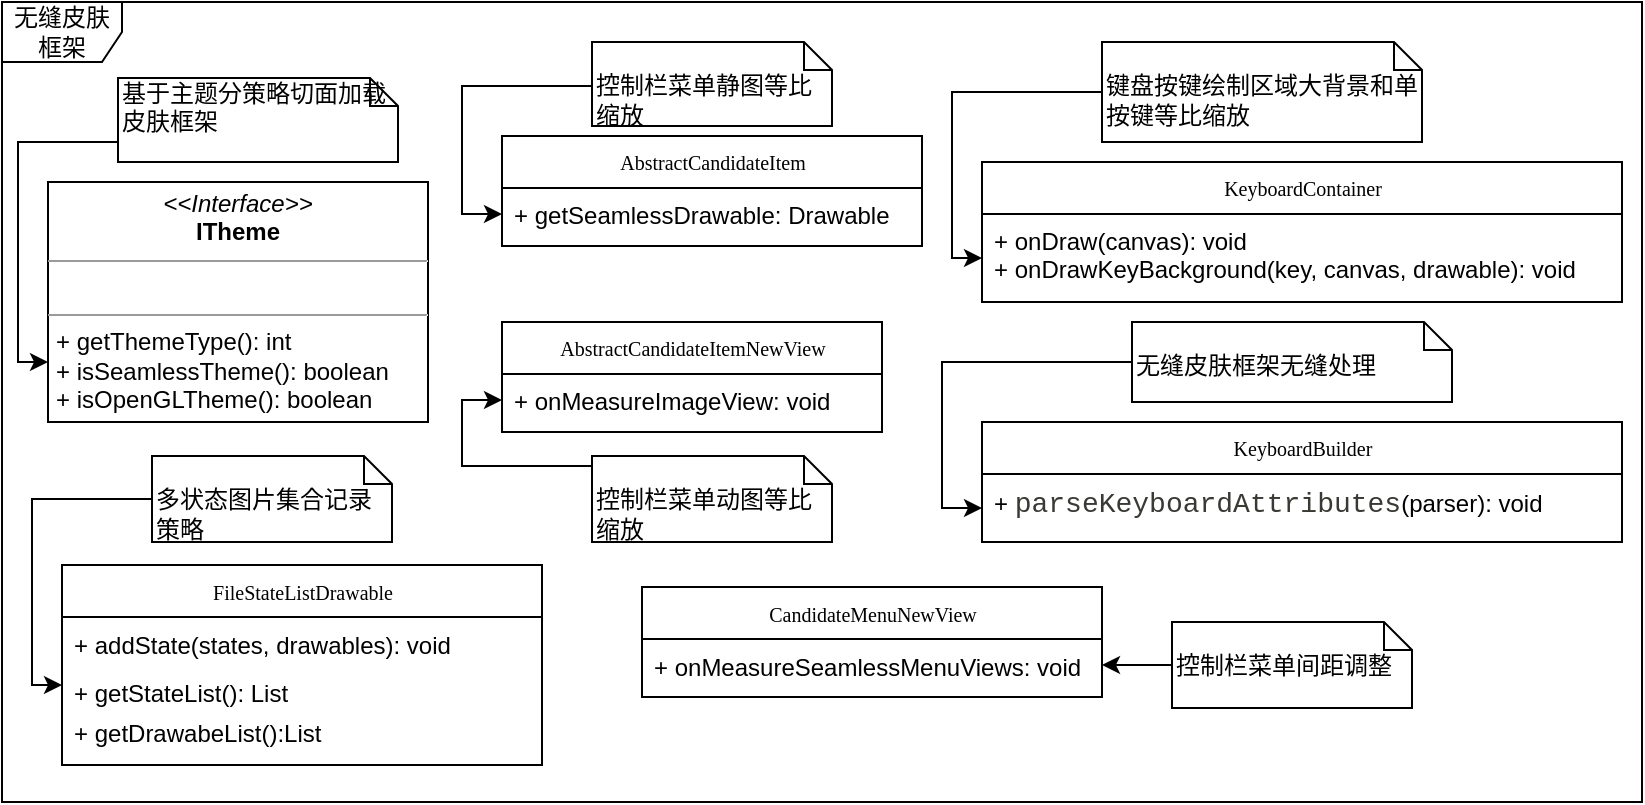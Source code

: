 <mxfile version="13.3.5" type="github">
  <diagram name="Page-1" id="c4acf3e9-155e-7222-9cf6-157b1a14988f">
    <mxGraphModel dx="1426" dy="842" grid="1" gridSize="10" guides="1" tooltips="1" connect="1" arrows="1" fold="1" page="1" pageScale="1" pageWidth="850" pageHeight="1100" background="#ffffff" math="0" shadow="0">
      <root>
        <mxCell id="0" />
        <mxCell id="1" parent="0" />
        <mxCell id="ClyugZo0dQLhauv9Fx6M-1" value="无缝皮肤框架" style="shape=umlFrame;whiteSpace=wrap;html=1;" vertex="1" parent="1">
          <mxGeometry x="15" y="20" width="820" height="400" as="geometry" />
        </mxCell>
        <mxCell id="ClyugZo0dQLhauv9Fx6M-2" value="&lt;p style=&quot;margin: 0px ; margin-top: 4px ; text-align: center&quot;&gt;&lt;i&gt;&amp;lt;&amp;lt;Interface&amp;gt;&amp;gt;&lt;/i&gt;&lt;br&gt;&lt;b&gt;ITheme&lt;/b&gt;&lt;/p&gt;&lt;hr size=&quot;1&quot;&gt;&lt;p style=&quot;margin: 0px ; margin-left: 4px&quot;&gt;&lt;br&gt;&lt;/p&gt;&lt;hr size=&quot;1&quot;&gt;&lt;p style=&quot;margin: 0px ; margin-left: 4px&quot;&gt;+ getThemeType(): int&lt;br&gt;+ isSeamlessTheme(): boolean&lt;/p&gt;&lt;p style=&quot;margin: 0px ; margin-left: 4px&quot;&gt;+&amp;nbsp;isOpenGLTheme(): boolean&lt;/p&gt;" style="verticalAlign=top;align=left;overflow=fill;fontSize=12;fontFamily=Helvetica;html=1;rounded=0;shadow=0;comic=0;labelBackgroundColor=none;strokeWidth=1" vertex="1" parent="1">
          <mxGeometry x="38" y="110" width="190" height="120" as="geometry" />
        </mxCell>
        <mxCell id="ClyugZo0dQLhauv9Fx6M-3" value="AbstractCandidateItemNewView" style="swimlane;html=1;fontStyle=0;childLayout=stackLayout;horizontal=1;startSize=26;fillColor=none;horizontalStack=0;resizeParent=1;resizeLast=0;collapsible=1;marginBottom=0;swimlaneFillColor=#ffffff;rounded=0;shadow=0;comic=0;labelBackgroundColor=none;strokeWidth=1;fontFamily=Verdana;fontSize=10;align=center;" vertex="1" parent="1">
          <mxGeometry x="265" y="180" width="190" height="55" as="geometry" />
        </mxCell>
        <mxCell id="ClyugZo0dQLhauv9Fx6M-4" value="+ onMeasureImageView: void" style="text;html=1;strokeColor=none;fillColor=none;align=left;verticalAlign=top;spacingLeft=4;spacingRight=4;whiteSpace=wrap;overflow=hidden;rotatable=0;points=[[0,0.5],[1,0.5]];portConstraint=eastwest;" vertex="1" parent="ClyugZo0dQLhauv9Fx6M-3">
          <mxGeometry y="26" width="190" height="26" as="geometry" />
        </mxCell>
        <mxCell id="ClyugZo0dQLhauv9Fx6M-9" value="CandidateMenuNewView" style="swimlane;html=1;fontStyle=0;childLayout=stackLayout;horizontal=1;startSize=26;fillColor=none;horizontalStack=0;resizeParent=1;resizeLast=0;collapsible=1;marginBottom=0;swimlaneFillColor=#ffffff;rounded=0;shadow=0;comic=0;labelBackgroundColor=none;strokeWidth=1;fontFamily=Verdana;fontSize=10;align=center;" vertex="1" parent="1">
          <mxGeometry x="335" y="312.5" width="230" height="55" as="geometry" />
        </mxCell>
        <mxCell id="ClyugZo0dQLhauv9Fx6M-10" value="+ onMeasureSeamlessMenuViews: void" style="text;html=1;strokeColor=none;fillColor=none;align=left;verticalAlign=top;spacingLeft=4;spacingRight=4;whiteSpace=wrap;overflow=hidden;rotatable=0;points=[[0,0.5],[1,0.5]];portConstraint=eastwest;" vertex="1" parent="ClyugZo0dQLhauv9Fx6M-9">
          <mxGeometry y="26" width="230" height="26" as="geometry" />
        </mxCell>
        <mxCell id="ClyugZo0dQLhauv9Fx6M-28" style="edgeStyle=orthogonalEdgeStyle;rounded=0;orthogonalLoop=1;jettySize=auto;html=1;entryX=1;entryY=0.5;entryDx=0;entryDy=0;" edge="1" parent="1" source="ClyugZo0dQLhauv9Fx6M-27" target="ClyugZo0dQLhauv9Fx6M-10">
          <mxGeometry relative="1" as="geometry" />
        </mxCell>
        <mxCell id="ClyugZo0dQLhauv9Fx6M-27" value="&lt;br&gt;控制栏菜单间距调整" style="shape=note;whiteSpace=wrap;html=1;size=14;verticalAlign=top;align=left;spacingTop=-6;" vertex="1" parent="1">
          <mxGeometry x="600" y="330" width="120" height="43" as="geometry" />
        </mxCell>
        <mxCell id="ClyugZo0dQLhauv9Fx6M-31" style="edgeStyle=orthogonalEdgeStyle;rounded=0;orthogonalLoop=1;jettySize=auto;html=1;entryX=0;entryY=0.5;entryDx=0;entryDy=0;" edge="1" parent="1" source="ClyugZo0dQLhauv9Fx6M-29" target="ClyugZo0dQLhauv9Fx6M-16">
          <mxGeometry relative="1" as="geometry">
            <Array as="points">
              <mxPoint x="245" y="62" />
              <mxPoint x="245" y="126" />
            </Array>
          </mxGeometry>
        </mxCell>
        <mxCell id="ClyugZo0dQLhauv9Fx6M-29" value="&lt;br&gt;控制栏菜单静图等比缩放" style="shape=note;whiteSpace=wrap;html=1;size=14;verticalAlign=top;align=left;spacingTop=-6;" vertex="1" parent="1">
          <mxGeometry x="310" y="40" width="120" height="42" as="geometry" />
        </mxCell>
        <mxCell id="ClyugZo0dQLhauv9Fx6M-32" style="edgeStyle=orthogonalEdgeStyle;rounded=0;orthogonalLoop=1;jettySize=auto;html=1;entryX=0;entryY=0.5;entryDx=0;entryDy=0;" edge="1" parent="1" source="ClyugZo0dQLhauv9Fx6M-30" target="ClyugZo0dQLhauv9Fx6M-4">
          <mxGeometry relative="1" as="geometry">
            <Array as="points">
              <mxPoint x="245" y="252" />
              <mxPoint x="245" y="219" />
            </Array>
          </mxGeometry>
        </mxCell>
        <mxCell id="ClyugZo0dQLhauv9Fx6M-30" value="&lt;br&gt;控制栏菜单动图等比缩放" style="shape=note;whiteSpace=wrap;html=1;size=14;verticalAlign=top;align=left;spacingTop=-6;" vertex="1" parent="1">
          <mxGeometry x="310" y="247" width="120" height="43" as="geometry" />
        </mxCell>
        <mxCell id="ClyugZo0dQLhauv9Fx6M-21" value="KeyboardBuilder" style="swimlane;html=1;fontStyle=0;childLayout=stackLayout;horizontal=1;startSize=26;fillColor=none;horizontalStack=0;resizeParent=1;resizeLast=0;collapsible=1;marginBottom=0;swimlaneFillColor=#ffffff;rounded=0;shadow=0;comic=0;labelBackgroundColor=none;strokeWidth=1;fontFamily=Verdana;fontSize=10;align=center;" vertex="1" parent="1">
          <mxGeometry x="505" y="230" width="320" height="60" as="geometry" />
        </mxCell>
        <mxCell id="ClyugZo0dQLhauv9Fx6M-22" value="+&amp;nbsp;&lt;span style=&quot;color: rgb(57 , 58 , 52) ; font-family: &amp;#34;consolas&amp;#34; , &amp;#34;courier&amp;#34; , monospace ; font-size: 14px ; background-color: rgb(255 , 255 , 255)&quot;&gt;parseKeyboardAttributes&lt;/span&gt;(parser): void" style="text;html=1;strokeColor=none;fillColor=none;align=left;verticalAlign=top;spacingLeft=4;spacingRight=4;whiteSpace=wrap;overflow=hidden;rotatable=0;points=[[0,0.5],[1,0.5]];portConstraint=eastwest;" vertex="1" parent="ClyugZo0dQLhauv9Fx6M-21">
          <mxGeometry y="26" width="320" height="34" as="geometry" />
        </mxCell>
        <mxCell id="ClyugZo0dQLhauv9Fx6M-17" value="KeyboardContainer" style="swimlane;html=1;fontStyle=0;childLayout=stackLayout;horizontal=1;startSize=26;fillColor=none;horizontalStack=0;resizeParent=1;resizeLast=0;collapsible=1;marginBottom=0;swimlaneFillColor=#ffffff;rounded=0;shadow=0;comic=0;labelBackgroundColor=none;strokeWidth=1;fontFamily=Verdana;fontSize=10;align=center;" vertex="1" parent="1">
          <mxGeometry x="505" y="100" width="320" height="70" as="geometry" />
        </mxCell>
        <mxCell id="ClyugZo0dQLhauv9Fx6M-18" value="+ onDraw(canvas): void&lt;br&gt;+ onDrawKeyBackground(key, canvas, drawable): void" style="text;html=1;strokeColor=none;fillColor=none;align=left;verticalAlign=top;spacingLeft=4;spacingRight=4;whiteSpace=wrap;overflow=hidden;rotatable=0;points=[[0,0.5],[1,0.5]];portConstraint=eastwest;" vertex="1" parent="ClyugZo0dQLhauv9Fx6M-17">
          <mxGeometry y="26" width="320" height="44" as="geometry" />
        </mxCell>
        <mxCell id="ClyugZo0dQLhauv9Fx6M-38" style="edgeStyle=orthogonalEdgeStyle;rounded=0;orthogonalLoop=1;jettySize=auto;html=1;" edge="1" parent="1" source="ClyugZo0dQLhauv9Fx6M-33" target="ClyugZo0dQLhauv9Fx6M-18">
          <mxGeometry relative="1" as="geometry">
            <Array as="points">
              <mxPoint x="490" y="65" />
              <mxPoint x="490" y="148" />
            </Array>
          </mxGeometry>
        </mxCell>
        <mxCell id="ClyugZo0dQLhauv9Fx6M-33" value="&lt;br&gt;键盘按键绘制区域大背景和单按键等比缩放" style="shape=note;whiteSpace=wrap;html=1;size=14;verticalAlign=top;align=left;spacingTop=-6;" vertex="1" parent="1">
          <mxGeometry x="565" y="40" width="160" height="50" as="geometry" />
        </mxCell>
        <mxCell id="ClyugZo0dQLhauv9Fx6M-35" style="edgeStyle=orthogonalEdgeStyle;rounded=0;orthogonalLoop=1;jettySize=auto;html=1;entryX=0;entryY=0.5;entryDx=0;entryDy=0;" edge="1" parent="1" source="ClyugZo0dQLhauv9Fx6M-34" target="ClyugZo0dQLhauv9Fx6M-22">
          <mxGeometry relative="1" as="geometry">
            <Array as="points">
              <mxPoint x="485" y="200" />
              <mxPoint x="485" y="273" />
            </Array>
          </mxGeometry>
        </mxCell>
        <mxCell id="ClyugZo0dQLhauv9Fx6M-34" value="&lt;br&gt;无缝皮肤框架无缝处理" style="shape=note;whiteSpace=wrap;html=1;size=14;verticalAlign=top;align=left;spacingTop=-6;" vertex="1" parent="1">
          <mxGeometry x="580" y="180" width="160" height="40" as="geometry" />
        </mxCell>
        <mxCell id="ClyugZo0dQLhauv9Fx6M-15" value="AbstractCandidateItem" style="swimlane;html=1;fontStyle=0;childLayout=stackLayout;horizontal=1;startSize=26;fillColor=none;horizontalStack=0;resizeParent=1;resizeLast=0;collapsible=1;marginBottom=0;swimlaneFillColor=#ffffff;rounded=0;shadow=0;comic=0;labelBackgroundColor=none;strokeWidth=1;fontFamily=Verdana;fontSize=10;align=center;" vertex="1" parent="1">
          <mxGeometry x="265" y="87" width="210" height="55" as="geometry" />
        </mxCell>
        <mxCell id="ClyugZo0dQLhauv9Fx6M-16" value="+ getSeamlessDrawable: Drawable" style="text;html=1;strokeColor=none;fillColor=none;align=left;verticalAlign=top;spacingLeft=4;spacingRight=4;whiteSpace=wrap;overflow=hidden;rotatable=0;points=[[0,0.5],[1,0.5]];portConstraint=eastwest;" vertex="1" parent="ClyugZo0dQLhauv9Fx6M-15">
          <mxGeometry y="26" width="210" height="26" as="geometry" />
        </mxCell>
        <mxCell id="ClyugZo0dQLhauv9Fx6M-40" style="edgeStyle=orthogonalEdgeStyle;rounded=0;orthogonalLoop=1;jettySize=auto;html=1;entryX=0;entryY=0.5;entryDx=0;entryDy=0;" edge="1" parent="1" source="ClyugZo0dQLhauv9Fx6M-39" target="ClyugZo0dQLhauv9Fx6M-26">
          <mxGeometry relative="1" as="geometry">
            <Array as="points">
              <mxPoint x="30" y="269" />
              <mxPoint x="30" y="362" />
            </Array>
          </mxGeometry>
        </mxCell>
        <mxCell id="ClyugZo0dQLhauv9Fx6M-39" value="&lt;br&gt;多状态图片集合记录策略" style="shape=note;whiteSpace=wrap;html=1;size=14;verticalAlign=top;align=left;spacingTop=-6;" vertex="1" parent="1">
          <mxGeometry x="90" y="247" width="120" height="43" as="geometry" />
        </mxCell>
        <mxCell id="ClyugZo0dQLhauv9Fx6M-23" value="FileStateListDrawable" style="swimlane;html=1;fontStyle=0;childLayout=stackLayout;horizontal=1;startSize=26;fillColor=none;horizontalStack=0;resizeParent=1;resizeLast=0;collapsible=1;marginBottom=0;swimlaneFillColor=#ffffff;rounded=0;shadow=0;comic=0;labelBackgroundColor=none;strokeWidth=1;fontFamily=Verdana;fontSize=10;align=center;" vertex="1" parent="1">
          <mxGeometry x="45" y="301.5" width="240" height="100" as="geometry" />
        </mxCell>
        <mxCell id="ClyugZo0dQLhauv9Fx6M-24" value="+&amp;nbsp;addState(states, drawables): void" style="text;html=1;strokeColor=none;fillColor=none;align=left;verticalAlign=top;spacingLeft=4;spacingRight=4;whiteSpace=wrap;overflow=hidden;rotatable=0;points=[[0,0.5],[1,0.5]];portConstraint=eastwest;" vertex="1" parent="ClyugZo0dQLhauv9Fx6M-23">
          <mxGeometry y="26" width="240" height="24" as="geometry" />
        </mxCell>
        <mxCell id="ClyugZo0dQLhauv9Fx6M-26" value="+&amp;nbsp;getStateList(): List" style="text;html=1;strokeColor=none;fillColor=none;align=left;verticalAlign=top;spacingLeft=4;spacingRight=4;whiteSpace=wrap;overflow=hidden;rotatable=0;points=[[0,0.5],[1,0.5]];portConstraint=eastwest;" vertex="1" parent="ClyugZo0dQLhauv9Fx6M-23">
          <mxGeometry y="50" width="240" height="20" as="geometry" />
        </mxCell>
        <mxCell id="ClyugZo0dQLhauv9Fx6M-25" value="+&amp;nbsp;getDrawabeList():List" style="text;html=1;strokeColor=none;fillColor=none;align=left;verticalAlign=top;spacingLeft=4;spacingRight=4;whiteSpace=wrap;overflow=hidden;rotatable=0;points=[[0,0.5],[1,0.5]];portConstraint=eastwest;" vertex="1" parent="ClyugZo0dQLhauv9Fx6M-23">
          <mxGeometry y="70" width="240" height="30" as="geometry" />
        </mxCell>
        <mxCell id="ClyugZo0dQLhauv9Fx6M-43" style="edgeStyle=orthogonalEdgeStyle;rounded=0;orthogonalLoop=1;jettySize=auto;html=1;entryX=0;entryY=0.75;entryDx=0;entryDy=0;" edge="1" parent="1" source="ClyugZo0dQLhauv9Fx6M-41" target="ClyugZo0dQLhauv9Fx6M-2">
          <mxGeometry relative="1" as="geometry">
            <mxPoint x="-17" y="210" as="targetPoint" />
            <Array as="points">
              <mxPoint x="23" y="90" />
              <mxPoint x="23" y="200" />
            </Array>
          </mxGeometry>
        </mxCell>
        <mxCell id="ClyugZo0dQLhauv9Fx6M-41" value="基于主题分策略切面加载皮肤框架" style="shape=note;whiteSpace=wrap;html=1;size=14;verticalAlign=top;align=left;spacingTop=-6;" vertex="1" parent="1">
          <mxGeometry x="73" y="58" width="140" height="42" as="geometry" />
        </mxCell>
      </root>
    </mxGraphModel>
  </diagram>
</mxfile>
